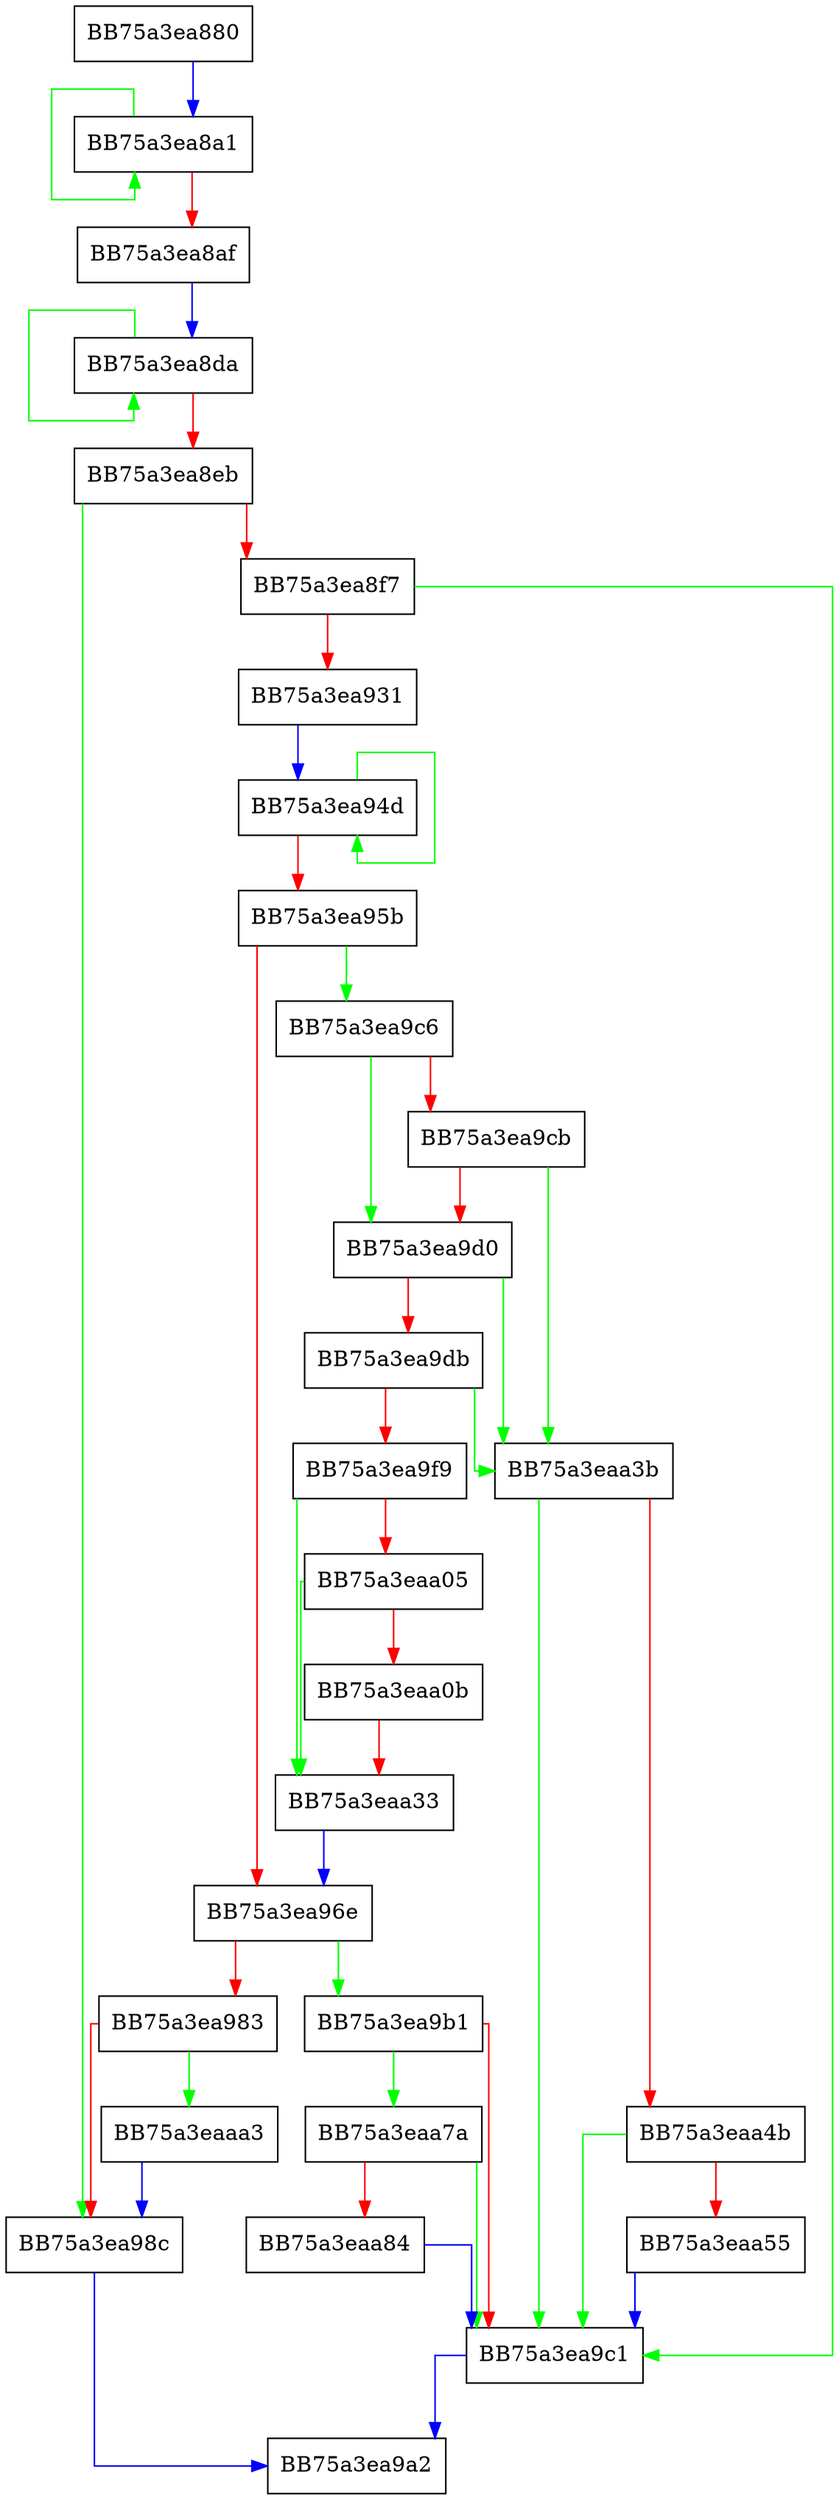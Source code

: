 digraph ShouldSkipScan {
  node [shape="box"];
  graph [splines=ortho];
  BB75a3ea880 -> BB75a3ea8a1 [color="blue"];
  BB75a3ea8a1 -> BB75a3ea8a1 [color="green"];
  BB75a3ea8a1 -> BB75a3ea8af [color="red"];
  BB75a3ea8af -> BB75a3ea8da [color="blue"];
  BB75a3ea8da -> BB75a3ea8da [color="green"];
  BB75a3ea8da -> BB75a3ea8eb [color="red"];
  BB75a3ea8eb -> BB75a3ea98c [color="green"];
  BB75a3ea8eb -> BB75a3ea8f7 [color="red"];
  BB75a3ea8f7 -> BB75a3ea9c1 [color="green"];
  BB75a3ea8f7 -> BB75a3ea931 [color="red"];
  BB75a3ea931 -> BB75a3ea94d [color="blue"];
  BB75a3ea94d -> BB75a3ea94d [color="green"];
  BB75a3ea94d -> BB75a3ea95b [color="red"];
  BB75a3ea95b -> BB75a3ea9c6 [color="green"];
  BB75a3ea95b -> BB75a3ea96e [color="red"];
  BB75a3ea96e -> BB75a3ea9b1 [color="green"];
  BB75a3ea96e -> BB75a3ea983 [color="red"];
  BB75a3ea983 -> BB75a3eaaa3 [color="green"];
  BB75a3ea983 -> BB75a3ea98c [color="red"];
  BB75a3ea98c -> BB75a3ea9a2 [color="blue"];
  BB75a3ea9b1 -> BB75a3eaa7a [color="green"];
  BB75a3ea9b1 -> BB75a3ea9c1 [color="red"];
  BB75a3ea9c1 -> BB75a3ea9a2 [color="blue"];
  BB75a3ea9c6 -> BB75a3ea9d0 [color="green"];
  BB75a3ea9c6 -> BB75a3ea9cb [color="red"];
  BB75a3ea9cb -> BB75a3eaa3b [color="green"];
  BB75a3ea9cb -> BB75a3ea9d0 [color="red"];
  BB75a3ea9d0 -> BB75a3eaa3b [color="green"];
  BB75a3ea9d0 -> BB75a3ea9db [color="red"];
  BB75a3ea9db -> BB75a3eaa3b [color="green"];
  BB75a3ea9db -> BB75a3ea9f9 [color="red"];
  BB75a3ea9f9 -> BB75a3eaa33 [color="green"];
  BB75a3ea9f9 -> BB75a3eaa05 [color="red"];
  BB75a3eaa05 -> BB75a3eaa33 [color="green"];
  BB75a3eaa05 -> BB75a3eaa0b [color="red"];
  BB75a3eaa0b -> BB75a3eaa33 [color="red"];
  BB75a3eaa33 -> BB75a3ea96e [color="blue"];
  BB75a3eaa3b -> BB75a3ea9c1 [color="green"];
  BB75a3eaa3b -> BB75a3eaa4b [color="red"];
  BB75a3eaa4b -> BB75a3ea9c1 [color="green"];
  BB75a3eaa4b -> BB75a3eaa55 [color="red"];
  BB75a3eaa55 -> BB75a3ea9c1 [color="blue"];
  BB75a3eaa7a -> BB75a3ea9c1 [color="green"];
  BB75a3eaa7a -> BB75a3eaa84 [color="red"];
  BB75a3eaa84 -> BB75a3ea9c1 [color="blue"];
  BB75a3eaaa3 -> BB75a3ea98c [color="blue"];
}